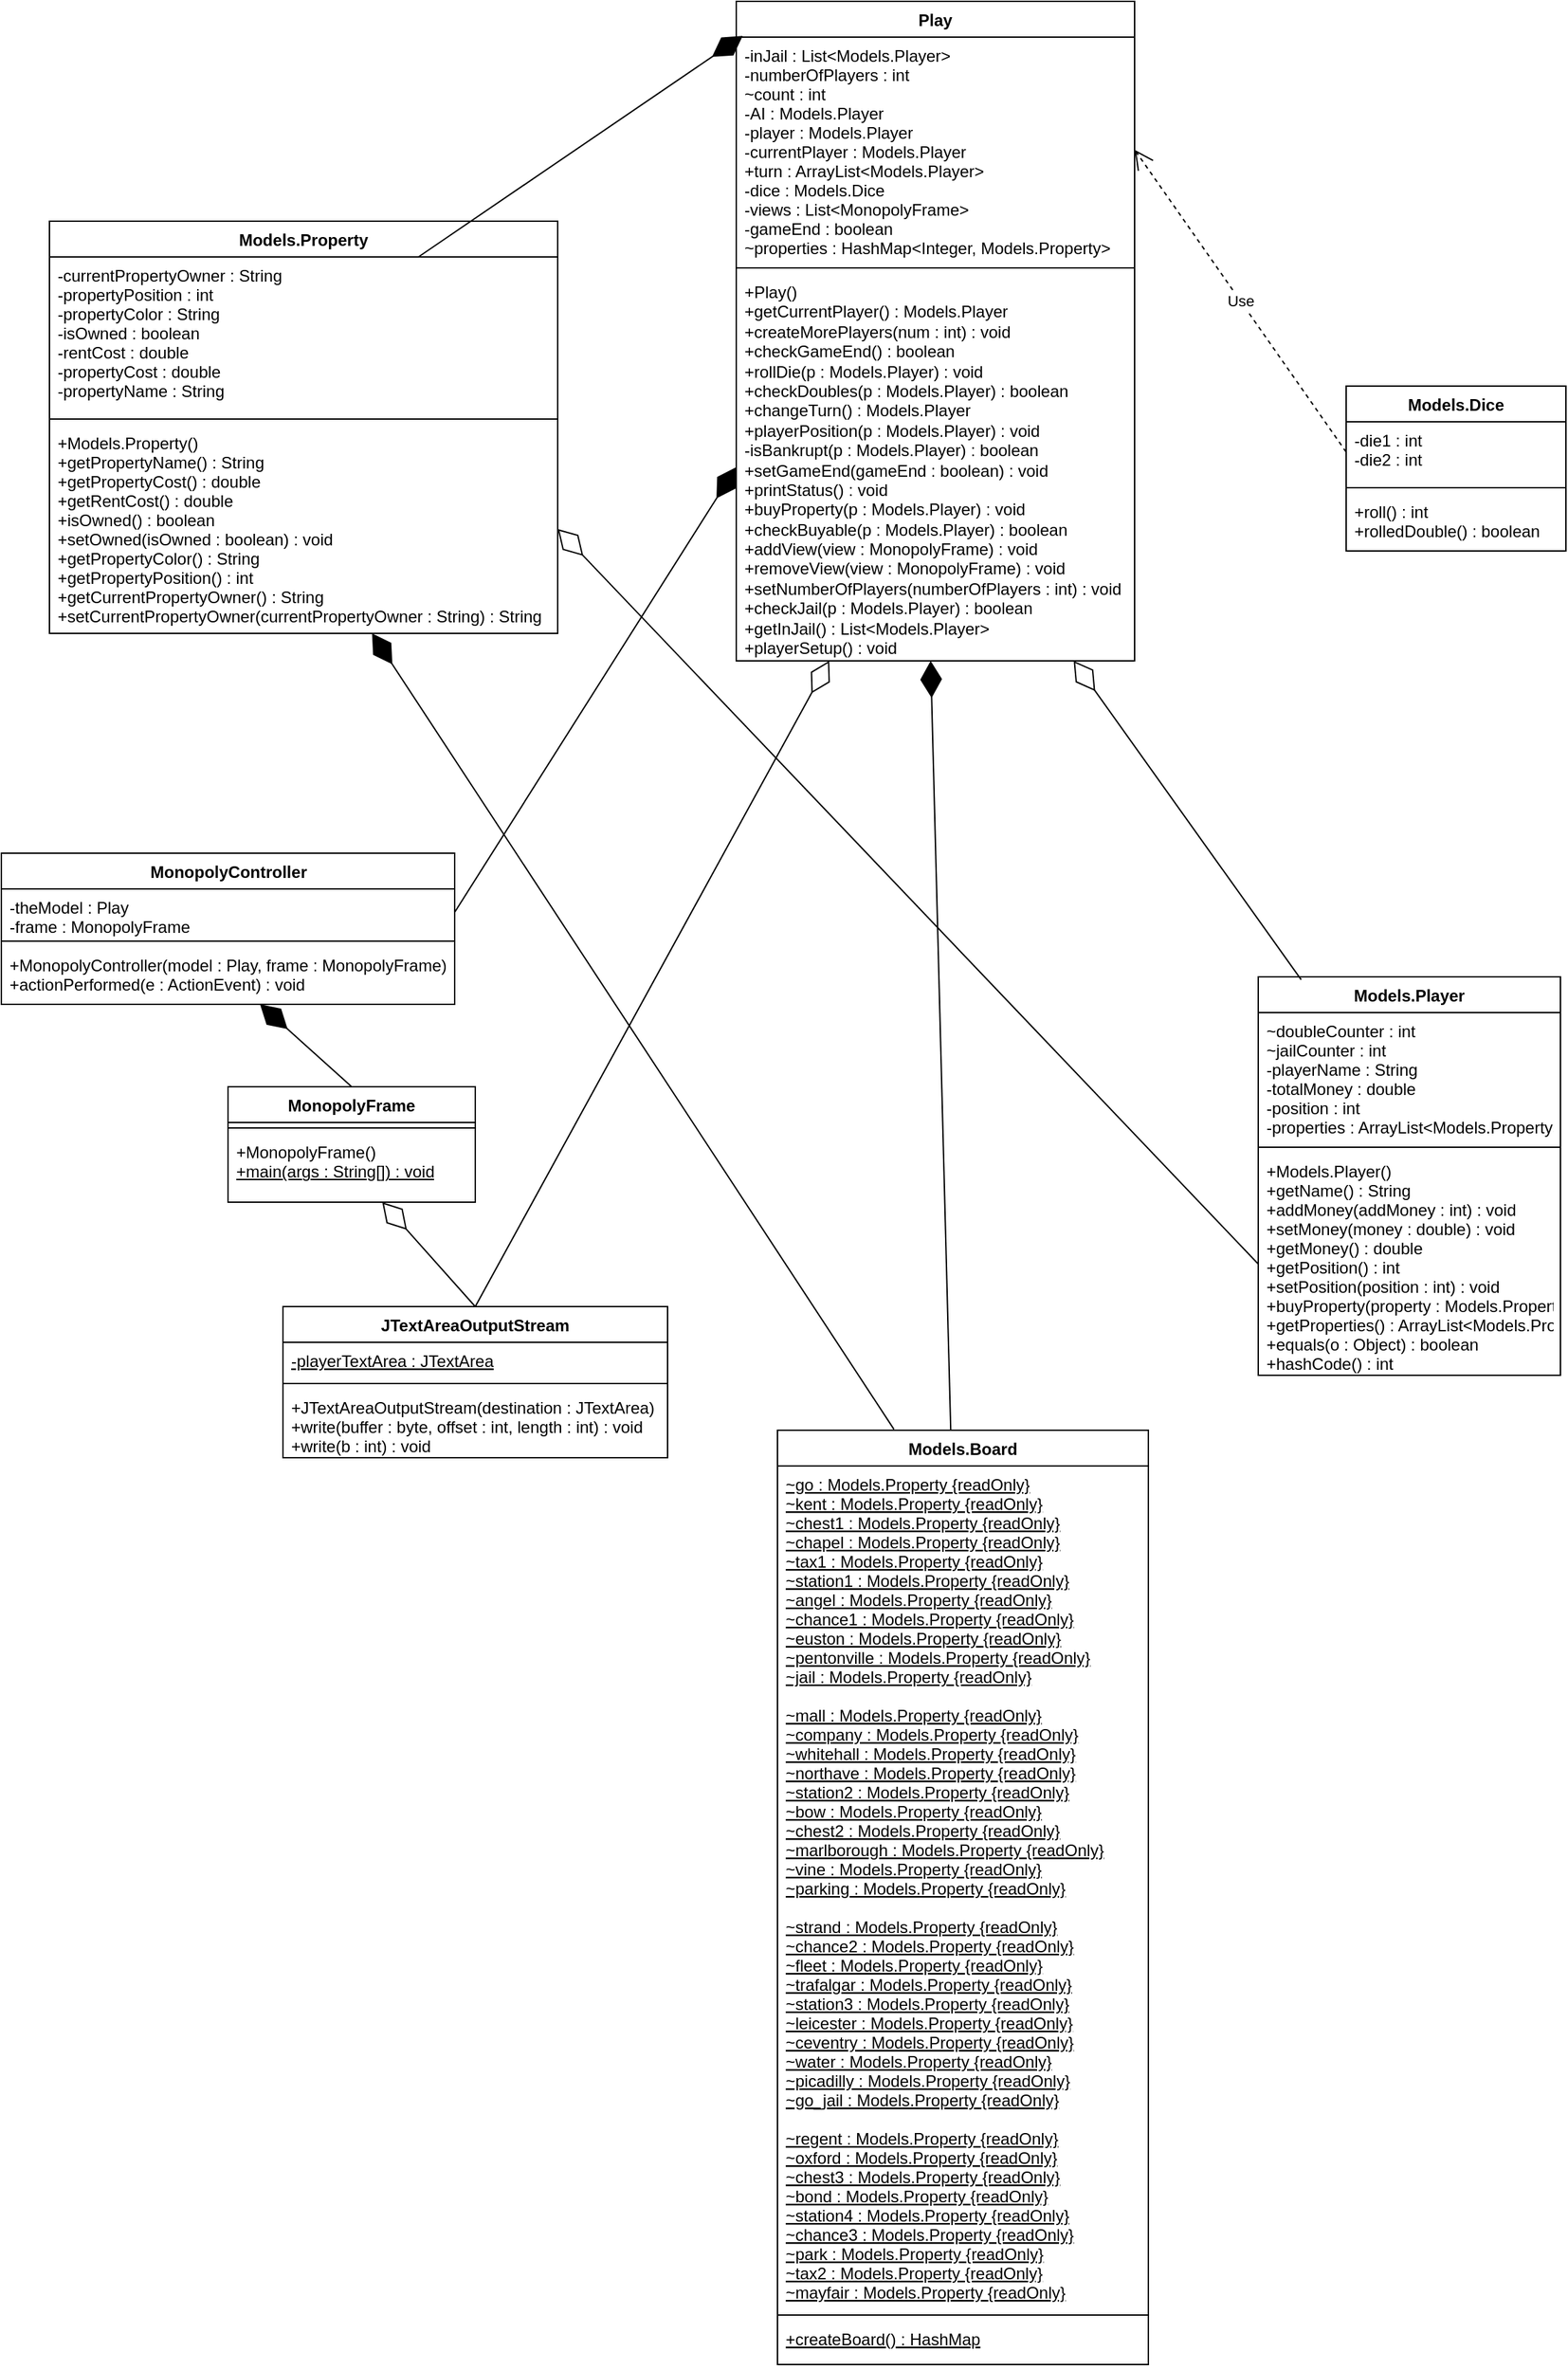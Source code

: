 <mxfile version="15.8.3" type="github">
  <diagram id="C5RBs43oDa-KdzZeNtuy" name="Page-1">
    <mxGraphModel dx="2170" dy="2601" grid="1" gridSize="10" guides="1" tooltips="1" connect="1" arrows="1" fold="1" page="1" pageScale="1" pageWidth="827" pageHeight="1169" math="0" shadow="0">
      <root>
        <mxCell id="WIyWlLk6GJQsqaUBKTNV-0" />
        <mxCell id="WIyWlLk6GJQsqaUBKTNV-1" parent="WIyWlLk6GJQsqaUBKTNV-0" />
        <mxCell id="aeuVavkQQn0gSLbou3nG-4" value="Play" style="swimlane;fontStyle=1;align=center;verticalAlign=top;childLayout=stackLayout;horizontal=1;startSize=26;horizontalStack=0;resizeParent=1;resizeParentMax=0;resizeLast=0;collapsible=1;marginBottom=0;" parent="WIyWlLk6GJQsqaUBKTNV-1" vertex="1">
          <mxGeometry x="-110" y="-20" width="290" height="480" as="geometry" />
        </mxCell>
        <mxCell id="aeuVavkQQn0gSLbou3nG-5" value="-inJail : List&lt;Models.Player&gt;&#xa;-numberOfPlayers : int&#xa;~count : int&#xa;-AI : Models.Player&#xa;-player : Models.Player&#xa;-currentPlayer : Models.Player&#xa;+turn : ArrayList&lt;Models.Player&gt;&#xa;-dice : Models.Dice&#xa;-views : List&lt;MonopolyFrame&gt;&#xa;-gameEnd : boolean&#xa;~properties : HashMap&lt;Integer, Models.Property&gt;&#xa;" style="text;strokeColor=none;fillColor=none;align=left;verticalAlign=top;spacingLeft=4;spacingRight=4;overflow=hidden;rotatable=0;points=[[0,0.5],[1,0.5]];portConstraint=eastwest;" parent="aeuVavkQQn0gSLbou3nG-4" vertex="1">
          <mxGeometry y="26" width="290" height="164" as="geometry" />
        </mxCell>
        <mxCell id="aeuVavkQQn0gSLbou3nG-6" value="" style="line;strokeWidth=1;fillColor=none;align=left;verticalAlign=middle;spacingTop=-1;spacingLeft=3;spacingRight=3;rotatable=0;labelPosition=right;points=[];portConstraint=eastwest;" parent="aeuVavkQQn0gSLbou3nG-4" vertex="1">
          <mxGeometry y="190" width="290" height="8" as="geometry" />
        </mxCell>
        <mxCell id="aeuVavkQQn0gSLbou3nG-7" value="+Play()&lt;br&gt;+getCurrentPlayer() : Models.Player&lt;br&gt;+createMorePlayers(num : int) : void&lt;br&gt;+checkGameEnd() : boolean&lt;br&gt;+rollDie(p : Models.Player) : void&lt;br&gt;+checkDoubles(p : Models.Player) : boolean&lt;br&gt;+changeTurn() : Models.Player&lt;br&gt;+playerPosition(p : Models.Player) : void&lt;br&gt;-isBankrupt(p : Models.Player) : boolean&lt;br&gt;+setGameEnd(gameEnd : boolean) : void&lt;br&gt;+printStatus() : void&lt;br&gt;+buyProperty(p : Models.Player) : void&lt;br&gt;+checkBuyable(p : Models.Player) : boolean&lt;br&gt;+addView(view : MonopolyFrame) : void&lt;br&gt;+removeView(view : MonopolyFrame) : void&lt;br&gt;+setNumberOfPlayers(numberOfPlayers : int) : void&lt;br&gt;+checkJail(p : Models.Player) : boolean&lt;br&gt;+getInJail() : List&amp;lt;Models.Player&amp;gt;&lt;br&gt;+playerSetup() : void&lt;br&gt;&amp;nbsp;" style="text;strokeColor=none;fillColor=none;align=left;verticalAlign=top;spacingLeft=4;spacingRight=4;overflow=hidden;rotatable=0;points=[[0,0.5],[1,0.5]];portConstraint=eastwest;fontStyle=0;html=1;" parent="aeuVavkQQn0gSLbou3nG-4" vertex="1">
          <mxGeometry y="198" width="290" height="282" as="geometry" />
        </mxCell>
        <mxCell id="aeuVavkQQn0gSLbou3nG-8" value="Models.Player" style="swimlane;fontStyle=1;align=center;verticalAlign=top;childLayout=stackLayout;horizontal=1;startSize=26;horizontalStack=0;resizeParent=1;resizeParentMax=0;resizeLast=0;collapsible=1;marginBottom=0;" parent="WIyWlLk6GJQsqaUBKTNV-1" vertex="1">
          <mxGeometry x="270" y="690" width="220" height="290" as="geometry" />
        </mxCell>
        <mxCell id="aeuVavkQQn0gSLbou3nG-9" value="~doubleCounter : int&#xa;~jailCounter : int&#xa;-playerName : String&#xa;-totalMoney : double&#xa;-position : int&#xa;-properties : ArrayList&lt;Models.Property&gt;" style="text;strokeColor=none;fillColor=none;align=left;verticalAlign=top;spacingLeft=4;spacingRight=4;overflow=hidden;rotatable=0;points=[[0,0.5],[1,0.5]];portConstraint=eastwest;" parent="aeuVavkQQn0gSLbou3nG-8" vertex="1">
          <mxGeometry y="26" width="220" height="94" as="geometry" />
        </mxCell>
        <mxCell id="aeuVavkQQn0gSLbou3nG-10" value="" style="line;strokeWidth=1;fillColor=none;align=left;verticalAlign=middle;spacingTop=-1;spacingLeft=3;spacingRight=3;rotatable=0;labelPosition=right;points=[];portConstraint=eastwest;" parent="aeuVavkQQn0gSLbou3nG-8" vertex="1">
          <mxGeometry y="120" width="220" height="8" as="geometry" />
        </mxCell>
        <mxCell id="aeuVavkQQn0gSLbou3nG-11" value="+Models.Player()&#xa;+getName() : String&#xa;+addMoney(addMoney : int) : void&#xa;+setMoney(money : double) : void&#xa;+getMoney() : double&#xa;+getPosition() : int&#xa;+setPosition(position : int) : void&#xa;+buyProperty(property : Models.Property) : void&#xa;+getProperties() : ArrayList&lt;Models.Property&gt;&#xa;+equals(o : Object) : boolean&#xa;+hashCode() : int" style="text;strokeColor=none;fillColor=none;align=left;verticalAlign=top;spacingLeft=4;spacingRight=4;overflow=hidden;rotatable=0;points=[[0,0.5],[1,0.5]];portConstraint=eastwest;" parent="aeuVavkQQn0gSLbou3nG-8" vertex="1">
          <mxGeometry y="128" width="220" height="162" as="geometry" />
        </mxCell>
        <mxCell id="aeuVavkQQn0gSLbou3nG-12" value="Models.Dice" style="swimlane;fontStyle=1;align=center;verticalAlign=top;childLayout=stackLayout;horizontal=1;startSize=26;horizontalStack=0;resizeParent=1;resizeParentMax=0;resizeLast=0;collapsible=1;marginBottom=0;" parent="WIyWlLk6GJQsqaUBKTNV-1" vertex="1">
          <mxGeometry x="334" y="260" width="160" height="120" as="geometry" />
        </mxCell>
        <mxCell id="aeuVavkQQn0gSLbou3nG-13" value="-die1 : int&#xa;-die2 : int" style="text;strokeColor=none;fillColor=none;align=left;verticalAlign=top;spacingLeft=4;spacingRight=4;overflow=hidden;rotatable=0;points=[[0,0.5],[1,0.5]];portConstraint=eastwest;" parent="aeuVavkQQn0gSLbou3nG-12" vertex="1">
          <mxGeometry y="26" width="160" height="44" as="geometry" />
        </mxCell>
        <mxCell id="aeuVavkQQn0gSLbou3nG-14" value="" style="line;strokeWidth=1;fillColor=none;align=left;verticalAlign=middle;spacingTop=-1;spacingLeft=3;spacingRight=3;rotatable=0;labelPosition=right;points=[];portConstraint=eastwest;" parent="aeuVavkQQn0gSLbou3nG-12" vertex="1">
          <mxGeometry y="70" width="160" height="8" as="geometry" />
        </mxCell>
        <mxCell id="aeuVavkQQn0gSLbou3nG-15" value="+roll() : int&#xa;+rolledDouble() : boolean" style="text;strokeColor=none;fillColor=none;align=left;verticalAlign=top;spacingLeft=4;spacingRight=4;overflow=hidden;rotatable=0;points=[[0,0.5],[1,0.5]];portConstraint=eastwest;" parent="aeuVavkQQn0gSLbou3nG-12" vertex="1">
          <mxGeometry y="78" width="160" height="42" as="geometry" />
        </mxCell>
        <mxCell id="aeuVavkQQn0gSLbou3nG-16" value="Models.Property" style="swimlane;fontStyle=1;align=center;verticalAlign=top;childLayout=stackLayout;horizontal=1;startSize=26;horizontalStack=0;resizeParent=1;resizeParentMax=0;resizeLast=0;collapsible=1;marginBottom=0;" parent="WIyWlLk6GJQsqaUBKTNV-1" vertex="1">
          <mxGeometry x="-610" y="140" width="370" height="300" as="geometry" />
        </mxCell>
        <mxCell id="aeuVavkQQn0gSLbou3nG-17" value="-currentPropertyOwner : String&#xa;-propertyPosition : int&#xa;-propertyColor : String&#xa;-isOwned : boolean&#xa;-rentCost : double&#xa;-propertyCost : double&#xa;-propertyName : String" style="text;strokeColor=none;fillColor=none;align=left;verticalAlign=top;spacingLeft=4;spacingRight=4;overflow=hidden;rotatable=0;points=[[0,0.5],[1,0.5]];portConstraint=eastwest;" parent="aeuVavkQQn0gSLbou3nG-16" vertex="1">
          <mxGeometry y="26" width="370" height="114" as="geometry" />
        </mxCell>
        <mxCell id="aeuVavkQQn0gSLbou3nG-18" value="" style="line;strokeWidth=1;fillColor=none;align=left;verticalAlign=middle;spacingTop=-1;spacingLeft=3;spacingRight=3;rotatable=0;labelPosition=right;points=[];portConstraint=eastwest;" parent="aeuVavkQQn0gSLbou3nG-16" vertex="1">
          <mxGeometry y="140" width="370" height="8" as="geometry" />
        </mxCell>
        <mxCell id="aeuVavkQQn0gSLbou3nG-19" value="+Models.Property()&#xa;+getPropertyName() : String&#xa;+getPropertyCost() : double&#xa;+getRentCost() : double&#xa;+isOwned() : boolean&#xa;+setOwned(isOwned : boolean) : void&#xa;+getPropertyColor() : String&#xa;+getPropertyPosition() : int&#xa;+getCurrentPropertyOwner() : String&#xa;+setCurrentPropertyOwner(currentPropertyOwner : String) : String&#xa;" style="text;strokeColor=none;fillColor=none;align=left;verticalAlign=top;spacingLeft=4;spacingRight=4;overflow=hidden;rotatable=0;points=[[0,0.5],[1,0.5]];portConstraint=eastwest;" parent="aeuVavkQQn0gSLbou3nG-16" vertex="1">
          <mxGeometry y="148" width="370" height="152" as="geometry" />
        </mxCell>
        <mxCell id="koVW63xP8tt8F2L2rnIr-12" value="Models.Board" style="swimlane;fontStyle=1;align=center;verticalAlign=top;childLayout=stackLayout;horizontal=1;startSize=26;horizontalStack=0;resizeParent=1;resizeParentMax=0;resizeLast=0;collapsible=1;marginBottom=0;" parent="WIyWlLk6GJQsqaUBKTNV-1" vertex="1">
          <mxGeometry x="-80" y="1020" width="270" height="680" as="geometry" />
        </mxCell>
        <mxCell id="koVW63xP8tt8F2L2rnIr-13" value="~go : Models.Property {readOnly}&#xa;~kent : Models.Property {readOnly}&#xa;~chest1 : Models.Property {readOnly}&#xa;~chapel : Models.Property {readOnly}&#xa;~tax1 : Models.Property {readOnly}&#xa;~station1 : Models.Property {readOnly}&#xa;~angel : Models.Property {readOnly}&#xa;~chance1 : Models.Property {readOnly}&#xa;~euston : Models.Property {readOnly}&#xa;~pentonville : Models.Property {readOnly}&#xa;~jail : Models.Property {readOnly}&#xa;&#xa;~mall : Models.Property {readOnly}&#xa;~company : Models.Property {readOnly}&#xa;~whitehall : Models.Property {readOnly}&#xa;~northave : Models.Property {readOnly}&#xa;~station2 : Models.Property {readOnly}&#xa;~bow : Models.Property {readOnly}&#xa;~chest2 : Models.Property {readOnly}&#xa;~marlborough : Models.Property {readOnly}&#xa;~vine : Models.Property {readOnly}&#xa;~parking : Models.Property {readOnly}&#xa;&#xa;~strand : Models.Property {readOnly}&#xa;~chance2 : Models.Property {readOnly}&#xa;~fleet : Models.Property {readOnly}&#xa;~trafalgar : Models.Property {readOnly}&#xa;~station3 : Models.Property {readOnly}&#xa;~leicester : Models.Property {readOnly}&#xa;~ceventry : Models.Property {readOnly}&#xa;~water : Models.Property {readOnly}&#xa;~picadilly : Models.Property {readOnly}&#xa;~go_jail : Models.Property {readOnly}&#xa;&#xa;~regent : Models.Property {readOnly}&#xa;~oxford : Models.Property {readOnly}&#xa;~chest3 : Models.Property {readOnly}&#xa;~bond : Models.Property {readOnly}&#xa;~station4 : Models.Property {readOnly}&#xa;~chance3 : Models.Property {readOnly}&#xa;~park : Models.Property {readOnly}&#xa;~tax2 : Models.Property {readOnly}&#xa;~mayfair : Models.Property {readOnly}&#xa;&#xa;" style="text;strokeColor=none;fillColor=none;align=left;verticalAlign=top;spacingLeft=4;spacingRight=4;overflow=hidden;rotatable=0;points=[[0,0.5],[1,0.5]];portConstraint=eastwest;fontStyle=4" parent="koVW63xP8tt8F2L2rnIr-12" vertex="1">
          <mxGeometry y="26" width="270" height="614" as="geometry" />
        </mxCell>
        <mxCell id="koVW63xP8tt8F2L2rnIr-14" value="" style="line;strokeWidth=1;fillColor=none;align=left;verticalAlign=middle;spacingTop=-1;spacingLeft=3;spacingRight=3;rotatable=0;labelPosition=right;points=[];portConstraint=eastwest;" parent="koVW63xP8tt8F2L2rnIr-12" vertex="1">
          <mxGeometry y="640" width="270" height="8" as="geometry" />
        </mxCell>
        <mxCell id="koVW63xP8tt8F2L2rnIr-15" value="+createBoard() : HashMap" style="text;strokeColor=none;fillColor=none;align=left;verticalAlign=top;spacingLeft=4;spacingRight=4;overflow=hidden;rotatable=0;points=[[0,0.5],[1,0.5]];portConstraint=eastwest;fontStyle=4" parent="koVW63xP8tt8F2L2rnIr-12" vertex="1">
          <mxGeometry y="648" width="270" height="32" as="geometry" />
        </mxCell>
        <mxCell id="hQIseMV1qKWJgG8f4cSB-1" value="" style="endArrow=diamondThin;endFill=1;endSize=24;html=1;rounded=0;exitX=0.314;exitY=-0.001;exitDx=0;exitDy=0;exitPerimeter=0;" parent="WIyWlLk6GJQsqaUBKTNV-1" source="koVW63xP8tt8F2L2rnIr-12" target="aeuVavkQQn0gSLbou3nG-19" edge="1">
          <mxGeometry width="160" relative="1" as="geometry">
            <mxPoint x="-20" y="460" as="sourcePoint" />
            <mxPoint x="140" y="460" as="targetPoint" />
          </mxGeometry>
        </mxCell>
        <mxCell id="hQIseMV1qKWJgG8f4cSB-2" value="" style="endArrow=diamondThin;endFill=1;endSize=24;html=1;rounded=0;entryX=0.016;entryY=-0.005;entryDx=0;entryDy=0;entryPerimeter=0;" parent="WIyWlLk6GJQsqaUBKTNV-1" source="aeuVavkQQn0gSLbou3nG-17" target="aeuVavkQQn0gSLbou3nG-5" edge="1">
          <mxGeometry width="160" relative="1" as="geometry">
            <mxPoint x="-20" y="460" as="sourcePoint" />
            <mxPoint x="140" y="460" as="targetPoint" />
          </mxGeometry>
        </mxCell>
        <mxCell id="hQIseMV1qKWJgG8f4cSB-6" value="" style="endArrow=diamondThin;endFill=1;endSize=24;html=1;rounded=0;entryX=0.488;entryY=1;entryDx=0;entryDy=0;entryPerimeter=0;" parent="WIyWlLk6GJQsqaUBKTNV-1" source="koVW63xP8tt8F2L2rnIr-12" target="aeuVavkQQn0gSLbou3nG-7" edge="1">
          <mxGeometry width="160" relative="1" as="geometry">
            <mxPoint x="-50" y="340" as="sourcePoint" />
            <mxPoint x="40" y="440" as="targetPoint" />
          </mxGeometry>
        </mxCell>
        <mxCell id="hQIseMV1qKWJgG8f4cSB-7" value="" style="endArrow=diamondThin;endFill=0;endSize=24;html=1;rounded=0;exitX=0.142;exitY=0.007;exitDx=0;exitDy=0;exitPerimeter=0;" parent="WIyWlLk6GJQsqaUBKTNV-1" source="aeuVavkQQn0gSLbou3nG-8" target="aeuVavkQQn0gSLbou3nG-7" edge="1">
          <mxGeometry width="160" relative="1" as="geometry">
            <mxPoint x="-50" y="580" as="sourcePoint" />
            <mxPoint x="110" y="580" as="targetPoint" />
          </mxGeometry>
        </mxCell>
        <mxCell id="aEWXYHwMm3jFHQqLhhgN-0" value="MonopolyFrame" style="swimlane;fontStyle=1;align=center;verticalAlign=top;childLayout=stackLayout;horizontal=1;startSize=26;horizontalStack=0;resizeParent=1;resizeParentMax=0;resizeLast=0;collapsible=1;marginBottom=0;" parent="WIyWlLk6GJQsqaUBKTNV-1" vertex="1">
          <mxGeometry x="-480" y="770" width="180" height="84" as="geometry" />
        </mxCell>
        <mxCell id="aEWXYHwMm3jFHQqLhhgN-2" value="" style="line;strokeWidth=1;fillColor=none;align=left;verticalAlign=middle;spacingTop=-1;spacingLeft=3;spacingRight=3;rotatable=0;labelPosition=right;points=[];portConstraint=eastwest;" parent="aEWXYHwMm3jFHQqLhhgN-0" vertex="1">
          <mxGeometry y="26" width="180" height="8" as="geometry" />
        </mxCell>
        <mxCell id="aEWXYHwMm3jFHQqLhhgN-3" value="+MonopolyFrame()&lt;br&gt;&lt;u&gt;+main(args : String[]) : void&lt;/u&gt;" style="text;strokeColor=none;fillColor=none;align=left;verticalAlign=top;spacingLeft=4;spacingRight=4;overflow=hidden;rotatable=0;points=[[0,0.5],[1,0.5]];portConstraint=eastwest;html=1;" parent="aEWXYHwMm3jFHQqLhhgN-0" vertex="1">
          <mxGeometry y="34" width="180" height="50" as="geometry" />
        </mxCell>
        <mxCell id="aEWXYHwMm3jFHQqLhhgN-4" value="JTextAreaOutputStream" style="swimlane;fontStyle=1;align=center;verticalAlign=top;childLayout=stackLayout;horizontal=1;startSize=26;horizontalStack=0;resizeParent=1;resizeParentMax=0;resizeLast=0;collapsible=1;marginBottom=0;" parent="WIyWlLk6GJQsqaUBKTNV-1" vertex="1">
          <mxGeometry x="-440" y="930" width="280" height="110" as="geometry" />
        </mxCell>
        <mxCell id="aEWXYHwMm3jFHQqLhhgN-5" value="-playerTextArea : JTextArea" style="text;strokeColor=none;fillColor=none;align=left;verticalAlign=top;spacingLeft=4;spacingRight=4;overflow=hidden;rotatable=0;points=[[0,0.5],[1,0.5]];portConstraint=eastwest;fontStyle=4" parent="aEWXYHwMm3jFHQqLhhgN-4" vertex="1">
          <mxGeometry y="26" width="280" height="26" as="geometry" />
        </mxCell>
        <mxCell id="aEWXYHwMm3jFHQqLhhgN-6" value="" style="line;strokeWidth=1;fillColor=none;align=left;verticalAlign=middle;spacingTop=-1;spacingLeft=3;spacingRight=3;rotatable=0;labelPosition=right;points=[];portConstraint=eastwest;" parent="aEWXYHwMm3jFHQqLhhgN-4" vertex="1">
          <mxGeometry y="52" width="280" height="8" as="geometry" />
        </mxCell>
        <mxCell id="aEWXYHwMm3jFHQqLhhgN-7" value="+JTextAreaOutputStream(destination : JTextArea)&#xa;+write(buffer : byte, offset : int, length : int) : void&#xa;+write(b : int) : void" style="text;strokeColor=none;fillColor=none;align=left;verticalAlign=top;spacingLeft=4;spacingRight=4;overflow=hidden;rotatable=0;points=[[0,0.5],[1,0.5]];portConstraint=eastwest;" parent="aEWXYHwMm3jFHQqLhhgN-4" vertex="1">
          <mxGeometry y="60" width="280" height="50" as="geometry" />
        </mxCell>
        <mxCell id="aEWXYHwMm3jFHQqLhhgN-9" value="" style="endArrow=diamondThin;endFill=0;endSize=24;html=1;rounded=0;entryX=1;entryY=0.5;entryDx=0;entryDy=0;exitX=0;exitY=0.5;exitDx=0;exitDy=0;" parent="WIyWlLk6GJQsqaUBKTNV-1" source="aeuVavkQQn0gSLbou3nG-11" target="aeuVavkQQn0gSLbou3nG-19" edge="1">
          <mxGeometry width="160" relative="1" as="geometry">
            <mxPoint x="200" y="640" as="sourcePoint" />
            <mxPoint x="140" y="490" as="targetPoint" />
          </mxGeometry>
        </mxCell>
        <mxCell id="aEWXYHwMm3jFHQqLhhgN-10" value="Use" style="endArrow=open;endSize=12;dashed=1;html=1;rounded=0;exitX=0;exitY=0.5;exitDx=0;exitDy=0;entryX=1;entryY=0.5;entryDx=0;entryDy=0;" parent="WIyWlLk6GJQsqaUBKTNV-1" source="aeuVavkQQn0gSLbou3nG-13" target="aeuVavkQQn0gSLbou3nG-5" edge="1">
          <mxGeometry width="160" relative="1" as="geometry">
            <mxPoint x="-20" y="390" as="sourcePoint" />
            <mxPoint x="200" y="270" as="targetPoint" />
          </mxGeometry>
        </mxCell>
        <mxCell id="MDw1qs7JnLc0ifrvgI0s-0" value="MonopolyController" style="swimlane;fontStyle=1;align=center;verticalAlign=top;childLayout=stackLayout;horizontal=1;startSize=26;horizontalStack=0;resizeParent=1;resizeParentMax=0;resizeLast=0;collapsible=1;marginBottom=0;html=1;" parent="WIyWlLk6GJQsqaUBKTNV-1" vertex="1">
          <mxGeometry x="-645" y="600" width="330" height="110" as="geometry" />
        </mxCell>
        <mxCell id="MDw1qs7JnLc0ifrvgI0s-1" value="-theModel : Play&lt;br&gt;-frame : MonopolyFrame" style="text;strokeColor=none;fillColor=none;align=left;verticalAlign=top;spacingLeft=4;spacingRight=4;overflow=hidden;rotatable=0;points=[[0,0.5],[1,0.5]];portConstraint=eastwest;html=1;" parent="MDw1qs7JnLc0ifrvgI0s-0" vertex="1">
          <mxGeometry y="26" width="330" height="34" as="geometry" />
        </mxCell>
        <mxCell id="MDw1qs7JnLc0ifrvgI0s-2" value="" style="line;strokeWidth=1;fillColor=none;align=left;verticalAlign=middle;spacingTop=-1;spacingLeft=3;spacingRight=3;rotatable=0;labelPosition=right;points=[];portConstraint=eastwest;html=1;" parent="MDw1qs7JnLc0ifrvgI0s-0" vertex="1">
          <mxGeometry y="60" width="330" height="8" as="geometry" />
        </mxCell>
        <mxCell id="MDw1qs7JnLc0ifrvgI0s-3" value="+MonopolyController(model : Play, frame : MonopolyFrame)&lt;br&gt;+actionPerformed(e : ActionEvent) : void" style="text;strokeColor=none;fillColor=none;align=left;verticalAlign=top;spacingLeft=4;spacingRight=4;overflow=hidden;rotatable=0;points=[[0,0.5],[1,0.5]];portConstraint=eastwest;html=1;" parent="MDw1qs7JnLc0ifrvgI0s-0" vertex="1">
          <mxGeometry y="68" width="330" height="42" as="geometry" />
        </mxCell>
        <mxCell id="Abv__VKltWOU4EH5CSBH-0" value="" style="endArrow=diamondThin;endFill=1;endSize=24;html=1;rounded=0;exitX=0.5;exitY=0;exitDx=0;exitDy=0;" edge="1" parent="WIyWlLk6GJQsqaUBKTNV-1" source="aEWXYHwMm3jFHQqLhhgN-0" target="MDw1qs7JnLc0ifrvgI0s-3">
          <mxGeometry width="160" relative="1" as="geometry">
            <mxPoint x="-220" y="1010" as="sourcePoint" />
            <mxPoint x="-60" y="1010" as="targetPoint" />
          </mxGeometry>
        </mxCell>
        <mxCell id="Abv__VKltWOU4EH5CSBH-1" value="" style="endArrow=diamondThin;endFill=1;endSize=24;html=1;rounded=0;exitX=1;exitY=0.5;exitDx=0;exitDy=0;entryX=0;entryY=0.5;entryDx=0;entryDy=0;" edge="1" parent="WIyWlLk6GJQsqaUBKTNV-1" source="MDw1qs7JnLc0ifrvgI0s-1" target="aeuVavkQQn0gSLbou3nG-7">
          <mxGeometry width="160" relative="1" as="geometry">
            <mxPoint x="-50" y="520" as="sourcePoint" />
            <mxPoint x="110" y="520" as="targetPoint" />
          </mxGeometry>
        </mxCell>
        <mxCell id="Abv__VKltWOU4EH5CSBH-2" value="" style="endArrow=diamondThin;endFill=0;endSize=24;html=1;rounded=0;exitX=0.5;exitY=0;exitDx=0;exitDy=0;" edge="1" parent="WIyWlLk6GJQsqaUBKTNV-1" source="aEWXYHwMm3jFHQqLhhgN-4" target="aEWXYHwMm3jFHQqLhhgN-3">
          <mxGeometry width="160" relative="1" as="geometry">
            <mxPoint x="-50" y="520" as="sourcePoint" />
            <mxPoint x="110" y="520" as="targetPoint" />
          </mxGeometry>
        </mxCell>
        <mxCell id="Abv__VKltWOU4EH5CSBH-3" value="" style="endArrow=diamondThin;endFill=0;endSize=24;html=1;rounded=0;exitX=0.5;exitY=0;exitDx=0;exitDy=0;" edge="1" parent="WIyWlLk6GJQsqaUBKTNV-1" source="aEWXYHwMm3jFHQqLhhgN-4" target="aeuVavkQQn0gSLbou3nG-7">
          <mxGeometry width="160" relative="1" as="geometry">
            <mxPoint x="-50" y="520" as="sourcePoint" />
            <mxPoint x="110" y="520" as="targetPoint" />
          </mxGeometry>
        </mxCell>
      </root>
    </mxGraphModel>
  </diagram>
</mxfile>
